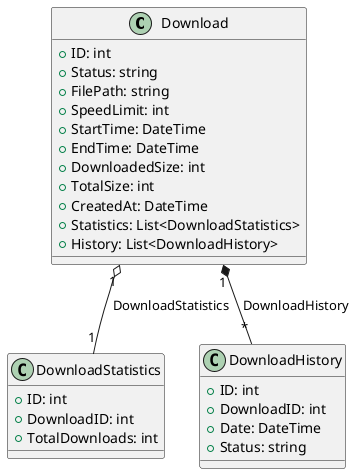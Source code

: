 ﻿@startuml
class Download {
    + ID: int
    + Status: string
    + FilePath: string
    + SpeedLimit: int
    + StartTime: DateTime
    + EndTime: DateTime
    + DownloadedSize: int
    + TotalSize: int
    + CreatedAt: DateTime
    + Statistics: List<DownloadStatistics>
    + History: List<DownloadHistory>
}

class DownloadStatistics {
    + ID: int
    + DownloadID: int
    + TotalDownloads: int
}

class DownloadHistory {
    + ID: int
    + DownloadID: int
    + Date: DateTime
    + Status: string
}

Download "1" o-- "1" DownloadStatistics : " DownloadStatistics"


Download "1" *-- "*" DownloadHistory : " DownloadHistory"
@enduml


